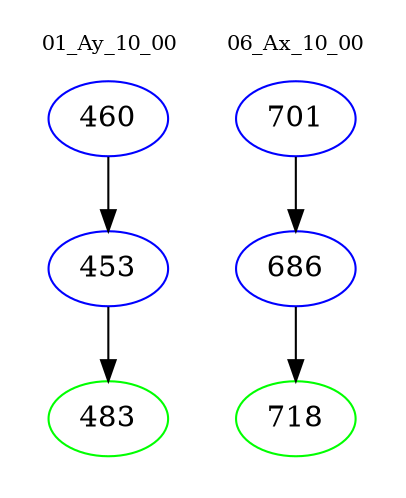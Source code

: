 digraph{
subgraph cluster_0 {
color = white
label = "01_Ay_10_00";
fontsize=10;
T0_460 [label="460", color="blue"]
T0_460 -> T0_453 [color="black"]
T0_453 [label="453", color="blue"]
T0_453 -> T0_483 [color="black"]
T0_483 [label="483", color="green"]
}
subgraph cluster_1 {
color = white
label = "06_Ax_10_00";
fontsize=10;
T1_701 [label="701", color="blue"]
T1_701 -> T1_686 [color="black"]
T1_686 [label="686", color="blue"]
T1_686 -> T1_718 [color="black"]
T1_718 [label="718", color="green"]
}
}
